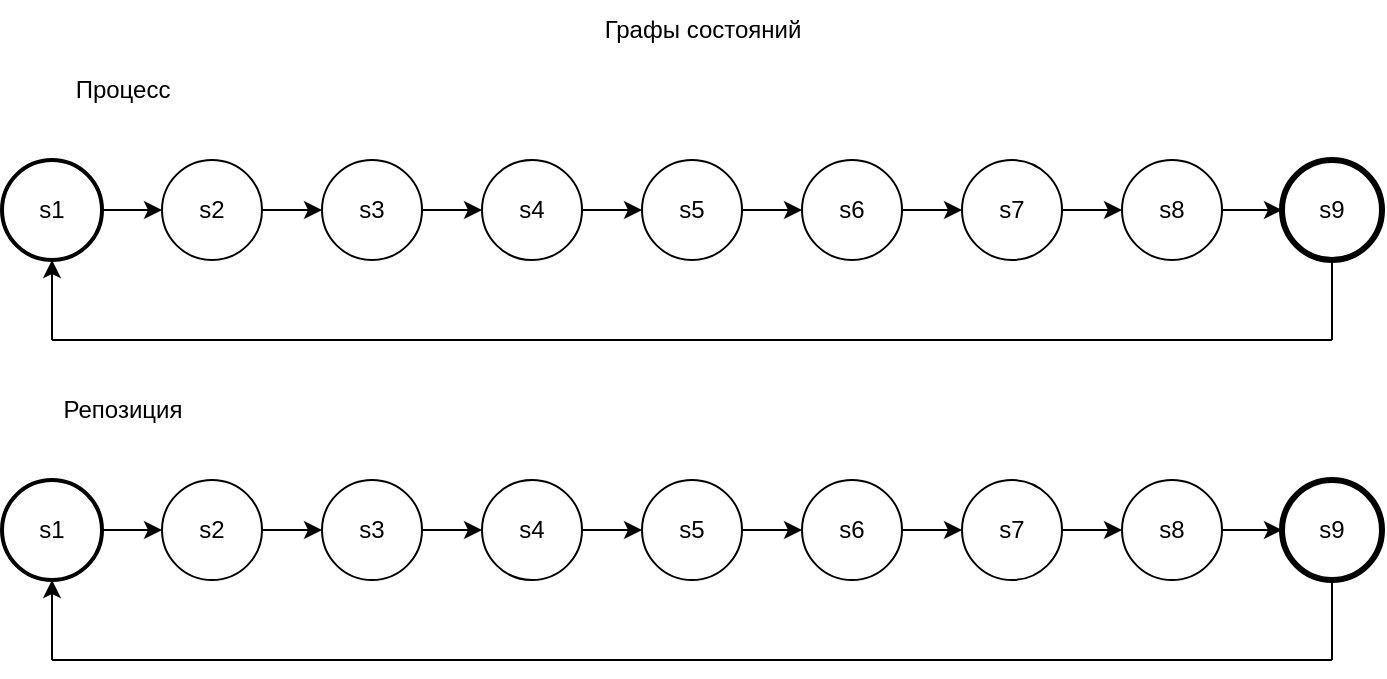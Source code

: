 <mxfile version="26.0.10">
  <diagram name="Страница — 1" id="HFe3spFuc5rsss-rqN7c">
    <mxGraphModel dx="826" dy="473" grid="1" gridSize="10" guides="1" tooltips="1" connect="1" arrows="1" fold="1" page="1" pageScale="1" pageWidth="827" pageHeight="1169" math="0" shadow="0">
      <root>
        <mxCell id="0" />
        <mxCell id="1" parent="0" />
        <mxCell id="7xsdynVwWqHMVaMDEw5C-11" style="edgeStyle=orthogonalEdgeStyle;rounded=0;orthogonalLoop=1;jettySize=auto;html=1;entryX=0;entryY=0.5;entryDx=0;entryDy=0;" edge="1" parent="1" source="7xsdynVwWqHMVaMDEw5C-1" target="7xsdynVwWqHMVaMDEw5C-2">
          <mxGeometry relative="1" as="geometry" />
        </mxCell>
        <mxCell id="7xsdynVwWqHMVaMDEw5C-1" value="s1" style="ellipse;whiteSpace=wrap;html=1;strokeWidth=2;" vertex="1" parent="1">
          <mxGeometry x="80" y="110" width="50" height="50" as="geometry" />
        </mxCell>
        <mxCell id="7xsdynVwWqHMVaMDEw5C-12" style="edgeStyle=orthogonalEdgeStyle;rounded=0;orthogonalLoop=1;jettySize=auto;html=1;entryX=0;entryY=0.5;entryDx=0;entryDy=0;" edge="1" parent="1" source="7xsdynVwWqHMVaMDEw5C-2" target="7xsdynVwWqHMVaMDEw5C-3">
          <mxGeometry relative="1" as="geometry" />
        </mxCell>
        <mxCell id="7xsdynVwWqHMVaMDEw5C-2" value="s2" style="ellipse;whiteSpace=wrap;html=1;" vertex="1" parent="1">
          <mxGeometry x="160" y="110" width="50" height="50" as="geometry" />
        </mxCell>
        <mxCell id="7xsdynVwWqHMVaMDEw5C-13" style="edgeStyle=orthogonalEdgeStyle;rounded=0;orthogonalLoop=1;jettySize=auto;html=1;entryX=0;entryY=0.5;entryDx=0;entryDy=0;" edge="1" parent="1" source="7xsdynVwWqHMVaMDEw5C-3" target="7xsdynVwWqHMVaMDEw5C-4">
          <mxGeometry relative="1" as="geometry" />
        </mxCell>
        <mxCell id="7xsdynVwWqHMVaMDEw5C-3" value="s3" style="ellipse;whiteSpace=wrap;html=1;" vertex="1" parent="1">
          <mxGeometry x="240" y="110" width="50" height="50" as="geometry" />
        </mxCell>
        <mxCell id="7xsdynVwWqHMVaMDEw5C-14" style="edgeStyle=orthogonalEdgeStyle;rounded=0;orthogonalLoop=1;jettySize=auto;html=1;entryX=0;entryY=0.5;entryDx=0;entryDy=0;" edge="1" parent="1" source="7xsdynVwWqHMVaMDEw5C-4" target="7xsdynVwWqHMVaMDEw5C-5">
          <mxGeometry relative="1" as="geometry" />
        </mxCell>
        <mxCell id="7xsdynVwWqHMVaMDEw5C-4" value="s4" style="ellipse;whiteSpace=wrap;html=1;" vertex="1" parent="1">
          <mxGeometry x="320" y="110" width="50" height="50" as="geometry" />
        </mxCell>
        <mxCell id="7xsdynVwWqHMVaMDEw5C-15" style="edgeStyle=orthogonalEdgeStyle;rounded=0;orthogonalLoop=1;jettySize=auto;html=1;entryX=0;entryY=0.5;entryDx=0;entryDy=0;" edge="1" parent="1" source="7xsdynVwWqHMVaMDEw5C-5" target="7xsdynVwWqHMVaMDEw5C-6">
          <mxGeometry relative="1" as="geometry" />
        </mxCell>
        <mxCell id="7xsdynVwWqHMVaMDEw5C-5" value="s5" style="ellipse;whiteSpace=wrap;html=1;" vertex="1" parent="1">
          <mxGeometry x="400" y="110" width="50" height="50" as="geometry" />
        </mxCell>
        <mxCell id="7xsdynVwWqHMVaMDEw5C-16" style="edgeStyle=orthogonalEdgeStyle;rounded=0;orthogonalLoop=1;jettySize=auto;html=1;entryX=0;entryY=0.5;entryDx=0;entryDy=0;" edge="1" parent="1" source="7xsdynVwWqHMVaMDEw5C-6" target="7xsdynVwWqHMVaMDEw5C-7">
          <mxGeometry relative="1" as="geometry" />
        </mxCell>
        <mxCell id="7xsdynVwWqHMVaMDEw5C-6" value="s6" style="ellipse;whiteSpace=wrap;html=1;" vertex="1" parent="1">
          <mxGeometry x="480" y="110" width="50" height="50" as="geometry" />
        </mxCell>
        <mxCell id="7xsdynVwWqHMVaMDEw5C-17" style="edgeStyle=orthogonalEdgeStyle;rounded=0;orthogonalLoop=1;jettySize=auto;html=1;entryX=0;entryY=0.5;entryDx=0;entryDy=0;" edge="1" parent="1" source="7xsdynVwWqHMVaMDEw5C-7" target="7xsdynVwWqHMVaMDEw5C-8">
          <mxGeometry relative="1" as="geometry" />
        </mxCell>
        <mxCell id="7xsdynVwWqHMVaMDEw5C-7" value="s7" style="ellipse;whiteSpace=wrap;html=1;" vertex="1" parent="1">
          <mxGeometry x="560" y="110" width="50" height="50" as="geometry" />
        </mxCell>
        <mxCell id="7xsdynVwWqHMVaMDEw5C-18" style="edgeStyle=orthogonalEdgeStyle;rounded=0;orthogonalLoop=1;jettySize=auto;html=1;entryX=0;entryY=0.5;entryDx=0;entryDy=0;" edge="1" parent="1" source="7xsdynVwWqHMVaMDEw5C-8" target="7xsdynVwWqHMVaMDEw5C-9">
          <mxGeometry relative="1" as="geometry" />
        </mxCell>
        <mxCell id="7xsdynVwWqHMVaMDEw5C-8" value="s8" style="ellipse;whiteSpace=wrap;html=1;" vertex="1" parent="1">
          <mxGeometry x="640" y="110" width="50" height="50" as="geometry" />
        </mxCell>
        <mxCell id="7xsdynVwWqHMVaMDEw5C-9" value="s9" style="ellipse;whiteSpace=wrap;html=1;strokeWidth=3;" vertex="1" parent="1">
          <mxGeometry x="720" y="110" width="50" height="50" as="geometry" />
        </mxCell>
        <mxCell id="7xsdynVwWqHMVaMDEw5C-19" value="" style="endArrow=none;html=1;rounded=0;entryX=0.5;entryY=1;entryDx=0;entryDy=0;" edge="1" parent="1" target="7xsdynVwWqHMVaMDEw5C-9">
          <mxGeometry width="50" height="50" relative="1" as="geometry">
            <mxPoint x="745" y="200" as="sourcePoint" />
            <mxPoint x="440" y="220" as="targetPoint" />
          </mxGeometry>
        </mxCell>
        <mxCell id="7xsdynVwWqHMVaMDEw5C-20" value="" style="endArrow=none;html=1;rounded=0;" edge="1" parent="1">
          <mxGeometry width="50" height="50" relative="1" as="geometry">
            <mxPoint x="105" y="200" as="sourcePoint" />
            <mxPoint x="745" y="200" as="targetPoint" />
          </mxGeometry>
        </mxCell>
        <mxCell id="7xsdynVwWqHMVaMDEw5C-21" value="" style="endArrow=classic;html=1;rounded=0;entryX=0.5;entryY=1;entryDx=0;entryDy=0;" edge="1" parent="1" target="7xsdynVwWqHMVaMDEw5C-1">
          <mxGeometry width="50" height="50" relative="1" as="geometry">
            <mxPoint x="105" y="200" as="sourcePoint" />
            <mxPoint x="440" y="220" as="targetPoint" />
          </mxGeometry>
        </mxCell>
        <mxCell id="7xsdynVwWqHMVaMDEw5C-22" value="Графы состояний" style="text;html=1;align=center;verticalAlign=middle;resizable=0;points=[];autosize=1;strokeColor=none;fillColor=none;" vertex="1" parent="1">
          <mxGeometry x="370" y="30" width="120" height="30" as="geometry" />
        </mxCell>
        <mxCell id="7xsdynVwWqHMVaMDEw5C-23" value="Процесс" style="text;html=1;align=center;verticalAlign=middle;resizable=0;points=[];autosize=1;strokeColor=none;fillColor=none;" vertex="1" parent="1">
          <mxGeometry x="105" y="60" width="70" height="30" as="geometry" />
        </mxCell>
        <mxCell id="7xsdynVwWqHMVaMDEw5C-24" value="Репозиция" style="text;html=1;align=center;verticalAlign=middle;resizable=0;points=[];autosize=1;strokeColor=none;fillColor=none;" vertex="1" parent="1">
          <mxGeometry x="100" y="220" width="80" height="30" as="geometry" />
        </mxCell>
        <mxCell id="7xsdynVwWqHMVaMDEw5C-25" style="edgeStyle=orthogonalEdgeStyle;rounded=0;orthogonalLoop=1;jettySize=auto;html=1;entryX=0;entryY=0.5;entryDx=0;entryDy=0;" edge="1" parent="1" source="7xsdynVwWqHMVaMDEw5C-26" target="7xsdynVwWqHMVaMDEw5C-28">
          <mxGeometry relative="1" as="geometry" />
        </mxCell>
        <mxCell id="7xsdynVwWqHMVaMDEw5C-26" value="s1" style="ellipse;whiteSpace=wrap;html=1;strokeWidth=2;" vertex="1" parent="1">
          <mxGeometry x="80" y="270" width="50" height="50" as="geometry" />
        </mxCell>
        <mxCell id="7xsdynVwWqHMVaMDEw5C-27" style="edgeStyle=orthogonalEdgeStyle;rounded=0;orthogonalLoop=1;jettySize=auto;html=1;entryX=0;entryY=0.5;entryDx=0;entryDy=0;" edge="1" parent="1" source="7xsdynVwWqHMVaMDEw5C-28" target="7xsdynVwWqHMVaMDEw5C-30">
          <mxGeometry relative="1" as="geometry" />
        </mxCell>
        <mxCell id="7xsdynVwWqHMVaMDEw5C-28" value="s2" style="ellipse;whiteSpace=wrap;html=1;" vertex="1" parent="1">
          <mxGeometry x="160" y="270" width="50" height="50" as="geometry" />
        </mxCell>
        <mxCell id="7xsdynVwWqHMVaMDEw5C-29" style="edgeStyle=orthogonalEdgeStyle;rounded=0;orthogonalLoop=1;jettySize=auto;html=1;entryX=0;entryY=0.5;entryDx=0;entryDy=0;" edge="1" parent="1" source="7xsdynVwWqHMVaMDEw5C-30" target="7xsdynVwWqHMVaMDEw5C-32">
          <mxGeometry relative="1" as="geometry" />
        </mxCell>
        <mxCell id="7xsdynVwWqHMVaMDEw5C-30" value="s3" style="ellipse;whiteSpace=wrap;html=1;" vertex="1" parent="1">
          <mxGeometry x="240" y="270" width="50" height="50" as="geometry" />
        </mxCell>
        <mxCell id="7xsdynVwWqHMVaMDEw5C-31" style="edgeStyle=orthogonalEdgeStyle;rounded=0;orthogonalLoop=1;jettySize=auto;html=1;entryX=0;entryY=0.5;entryDx=0;entryDy=0;" edge="1" parent="1" source="7xsdynVwWqHMVaMDEw5C-32" target="7xsdynVwWqHMVaMDEw5C-34">
          <mxGeometry relative="1" as="geometry" />
        </mxCell>
        <mxCell id="7xsdynVwWqHMVaMDEw5C-32" value="s4" style="ellipse;whiteSpace=wrap;html=1;" vertex="1" parent="1">
          <mxGeometry x="320" y="270" width="50" height="50" as="geometry" />
        </mxCell>
        <mxCell id="7xsdynVwWqHMVaMDEw5C-33" style="edgeStyle=orthogonalEdgeStyle;rounded=0;orthogonalLoop=1;jettySize=auto;html=1;entryX=0;entryY=0.5;entryDx=0;entryDy=0;" edge="1" parent="1" source="7xsdynVwWqHMVaMDEw5C-34" target="7xsdynVwWqHMVaMDEw5C-36">
          <mxGeometry relative="1" as="geometry" />
        </mxCell>
        <mxCell id="7xsdynVwWqHMVaMDEw5C-34" value="s5" style="ellipse;whiteSpace=wrap;html=1;" vertex="1" parent="1">
          <mxGeometry x="400" y="270" width="50" height="50" as="geometry" />
        </mxCell>
        <mxCell id="7xsdynVwWqHMVaMDEw5C-35" style="edgeStyle=orthogonalEdgeStyle;rounded=0;orthogonalLoop=1;jettySize=auto;html=1;entryX=0;entryY=0.5;entryDx=0;entryDy=0;" edge="1" parent="1" source="7xsdynVwWqHMVaMDEw5C-36" target="7xsdynVwWqHMVaMDEw5C-38">
          <mxGeometry relative="1" as="geometry" />
        </mxCell>
        <mxCell id="7xsdynVwWqHMVaMDEw5C-36" value="s6" style="ellipse;whiteSpace=wrap;html=1;" vertex="1" parent="1">
          <mxGeometry x="480" y="270" width="50" height="50" as="geometry" />
        </mxCell>
        <mxCell id="7xsdynVwWqHMVaMDEw5C-37" style="edgeStyle=orthogonalEdgeStyle;rounded=0;orthogonalLoop=1;jettySize=auto;html=1;entryX=0;entryY=0.5;entryDx=0;entryDy=0;" edge="1" parent="1" source="7xsdynVwWqHMVaMDEw5C-38" target="7xsdynVwWqHMVaMDEw5C-40">
          <mxGeometry relative="1" as="geometry" />
        </mxCell>
        <mxCell id="7xsdynVwWqHMVaMDEw5C-38" value="s7" style="ellipse;whiteSpace=wrap;html=1;" vertex="1" parent="1">
          <mxGeometry x="560" y="270" width="50" height="50" as="geometry" />
        </mxCell>
        <mxCell id="7xsdynVwWqHMVaMDEw5C-39" style="edgeStyle=orthogonalEdgeStyle;rounded=0;orthogonalLoop=1;jettySize=auto;html=1;entryX=0;entryY=0.5;entryDx=0;entryDy=0;" edge="1" parent="1" source="7xsdynVwWqHMVaMDEw5C-40" target="7xsdynVwWqHMVaMDEw5C-41">
          <mxGeometry relative="1" as="geometry" />
        </mxCell>
        <mxCell id="7xsdynVwWqHMVaMDEw5C-40" value="s8" style="ellipse;whiteSpace=wrap;html=1;" vertex="1" parent="1">
          <mxGeometry x="640" y="270" width="50" height="50" as="geometry" />
        </mxCell>
        <mxCell id="7xsdynVwWqHMVaMDEw5C-41" value="s9" style="ellipse;whiteSpace=wrap;html=1;strokeWidth=3;" vertex="1" parent="1">
          <mxGeometry x="720" y="270" width="50" height="50" as="geometry" />
        </mxCell>
        <mxCell id="7xsdynVwWqHMVaMDEw5C-42" value="" style="endArrow=none;html=1;rounded=0;entryX=0.5;entryY=1;entryDx=0;entryDy=0;" edge="1" parent="1" target="7xsdynVwWqHMVaMDEw5C-41">
          <mxGeometry width="50" height="50" relative="1" as="geometry">
            <mxPoint x="745" y="360" as="sourcePoint" />
            <mxPoint x="440" y="380" as="targetPoint" />
          </mxGeometry>
        </mxCell>
        <mxCell id="7xsdynVwWqHMVaMDEw5C-43" value="" style="endArrow=none;html=1;rounded=0;" edge="1" parent="1">
          <mxGeometry width="50" height="50" relative="1" as="geometry">
            <mxPoint x="105" y="360" as="sourcePoint" />
            <mxPoint x="745" y="360" as="targetPoint" />
          </mxGeometry>
        </mxCell>
        <mxCell id="7xsdynVwWqHMVaMDEw5C-44" value="" style="endArrow=classic;html=1;rounded=0;entryX=0.5;entryY=1;entryDx=0;entryDy=0;" edge="1" parent="1" target="7xsdynVwWqHMVaMDEw5C-26">
          <mxGeometry width="50" height="50" relative="1" as="geometry">
            <mxPoint x="105" y="360" as="sourcePoint" />
            <mxPoint x="440" y="380" as="targetPoint" />
          </mxGeometry>
        </mxCell>
      </root>
    </mxGraphModel>
  </diagram>
</mxfile>
